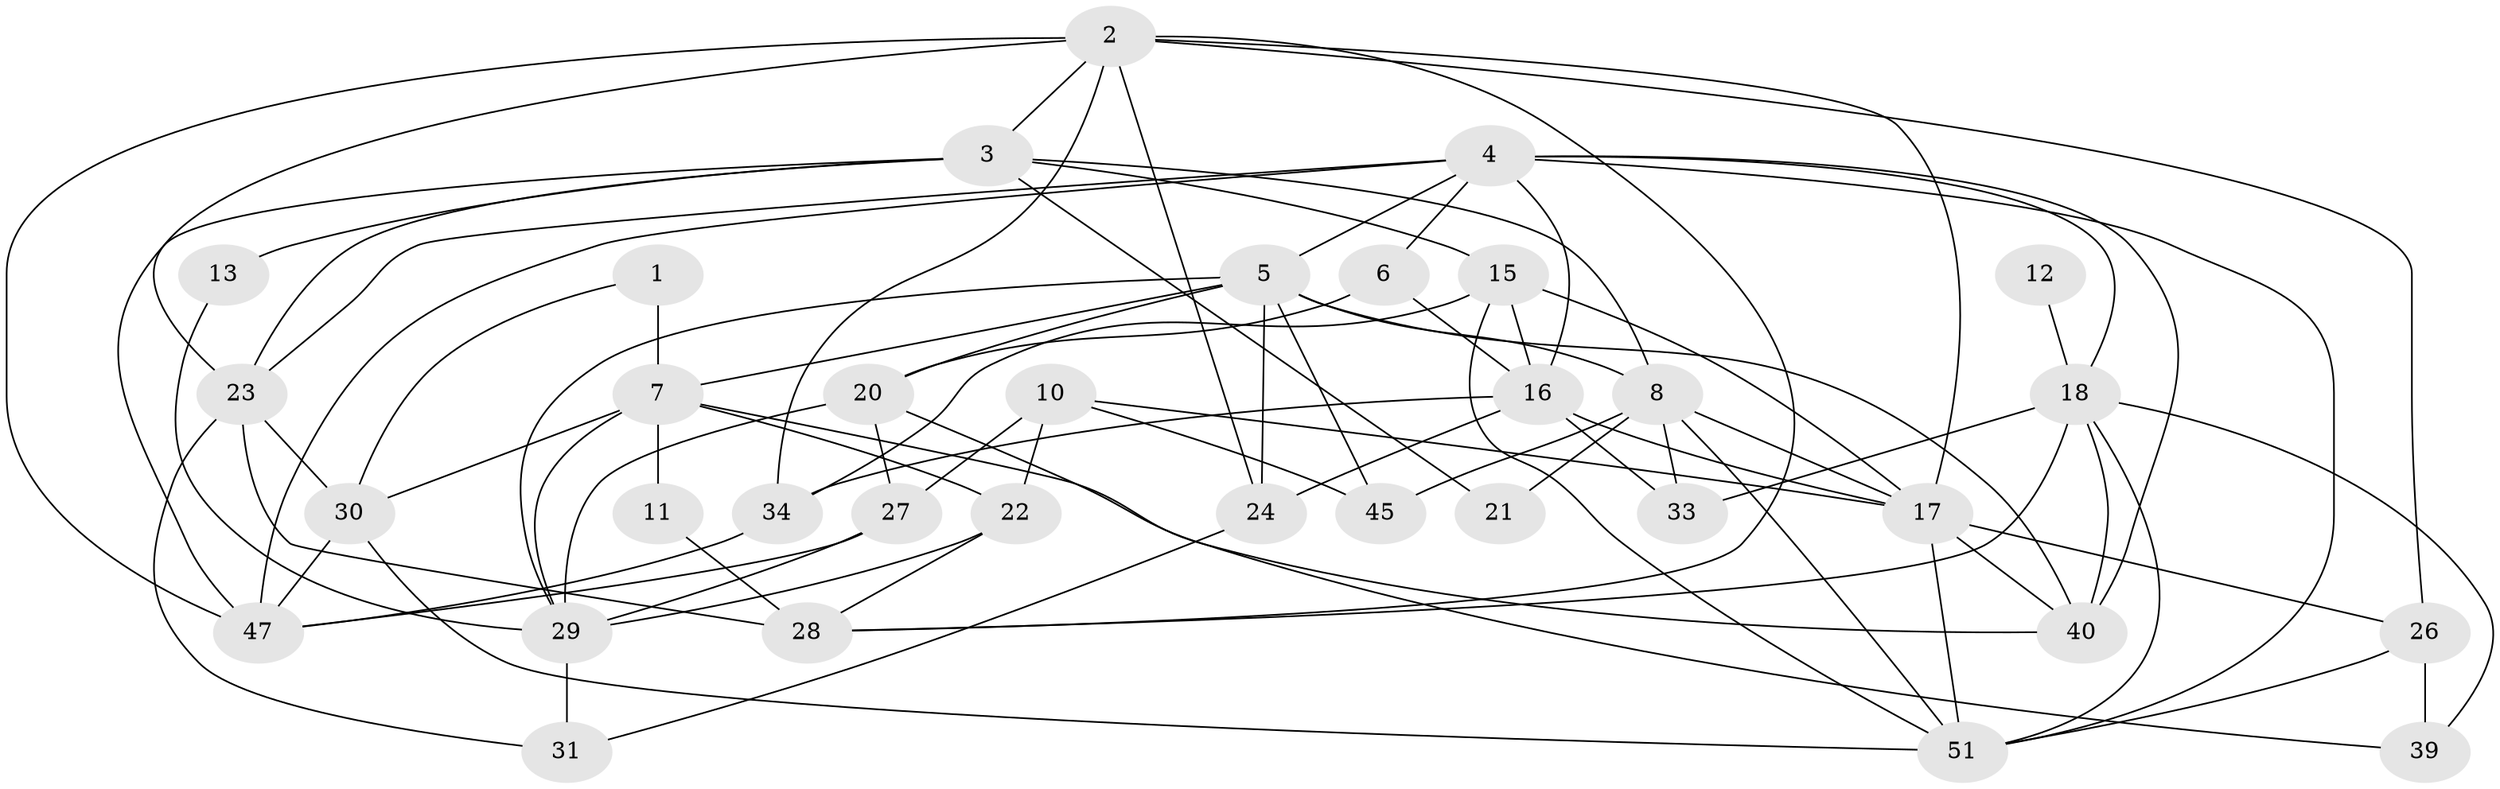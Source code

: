 // original degree distribution, {3: 0.3157894736842105, 6: 0.10526315789473684, 4: 0.24561403508771928, 5: 0.14035087719298245, 2: 0.12280701754385964, 7: 0.07017543859649122}
// Generated by graph-tools (version 1.1) at 2025/11/02/27/25 16:11:19]
// undirected, 34 vertices, 83 edges
graph export_dot {
graph [start="1"]
  node [color=gray90,style=filled];
  1 [super="+41"];
  2 [super="+42"];
  3 [super="+9"];
  4 [super="+14"];
  5 [super="+25"];
  6 [super="+49"];
  7 [super="+46"];
  8 [super="+43"];
  10 [super="+36"];
  11;
  12;
  13;
  15 [super="+53"];
  16 [super="+32"];
  17 [super="+44"];
  18 [super="+19"];
  20 [super="+35"];
  21;
  22;
  23 [super="+48"];
  24 [super="+50"];
  26;
  27;
  28 [super="+52"];
  29 [super="+56"];
  30 [super="+57"];
  31;
  33 [super="+37"];
  34 [super="+38"];
  39;
  40;
  45;
  47 [super="+55"];
  51 [super="+54"];
  1 -- 7 [weight=2];
  1 -- 30;
  2 -- 24;
  2 -- 17;
  2 -- 28;
  2 -- 47;
  2 -- 23;
  2 -- 3;
  2 -- 26;
  2 -- 34;
  3 -- 13;
  3 -- 21;
  3 -- 15;
  3 -- 47;
  3 -- 23;
  3 -- 8;
  4 -- 16;
  4 -- 18;
  4 -- 6;
  4 -- 23;
  4 -- 40;
  4 -- 47;
  4 -- 5;
  4 -- 51;
  5 -- 20;
  5 -- 40;
  5 -- 24 [weight=2];
  5 -- 29;
  5 -- 7;
  5 -- 8;
  5 -- 45;
  6 -- 20;
  6 -- 16 [weight=2];
  7 -- 29;
  7 -- 30;
  7 -- 22;
  7 -- 40;
  7 -- 11;
  8 -- 33 [weight=2];
  8 -- 21;
  8 -- 45;
  8 -- 17;
  8 -- 51;
  10 -- 27;
  10 -- 45;
  10 -- 22;
  10 -- 17;
  11 -- 28;
  12 -- 18 [weight=2];
  13 -- 29;
  15 -- 17;
  15 -- 34 [weight=2];
  15 -- 16;
  15 -- 51;
  16 -- 24;
  16 -- 17;
  16 -- 33;
  16 -- 34;
  17 -- 26;
  17 -- 40;
  17 -- 51;
  18 -- 39;
  18 -- 51;
  18 -- 33;
  18 -- 40;
  18 -- 28;
  20 -- 29 [weight=2];
  20 -- 27;
  20 -- 39;
  22 -- 28;
  22 -- 29;
  23 -- 31;
  23 -- 30;
  23 -- 28 [weight=2];
  24 -- 31;
  26 -- 39;
  26 -- 51;
  27 -- 47;
  27 -- 29;
  29 -- 31;
  30 -- 51;
  30 -- 47;
  34 -- 47;
}
